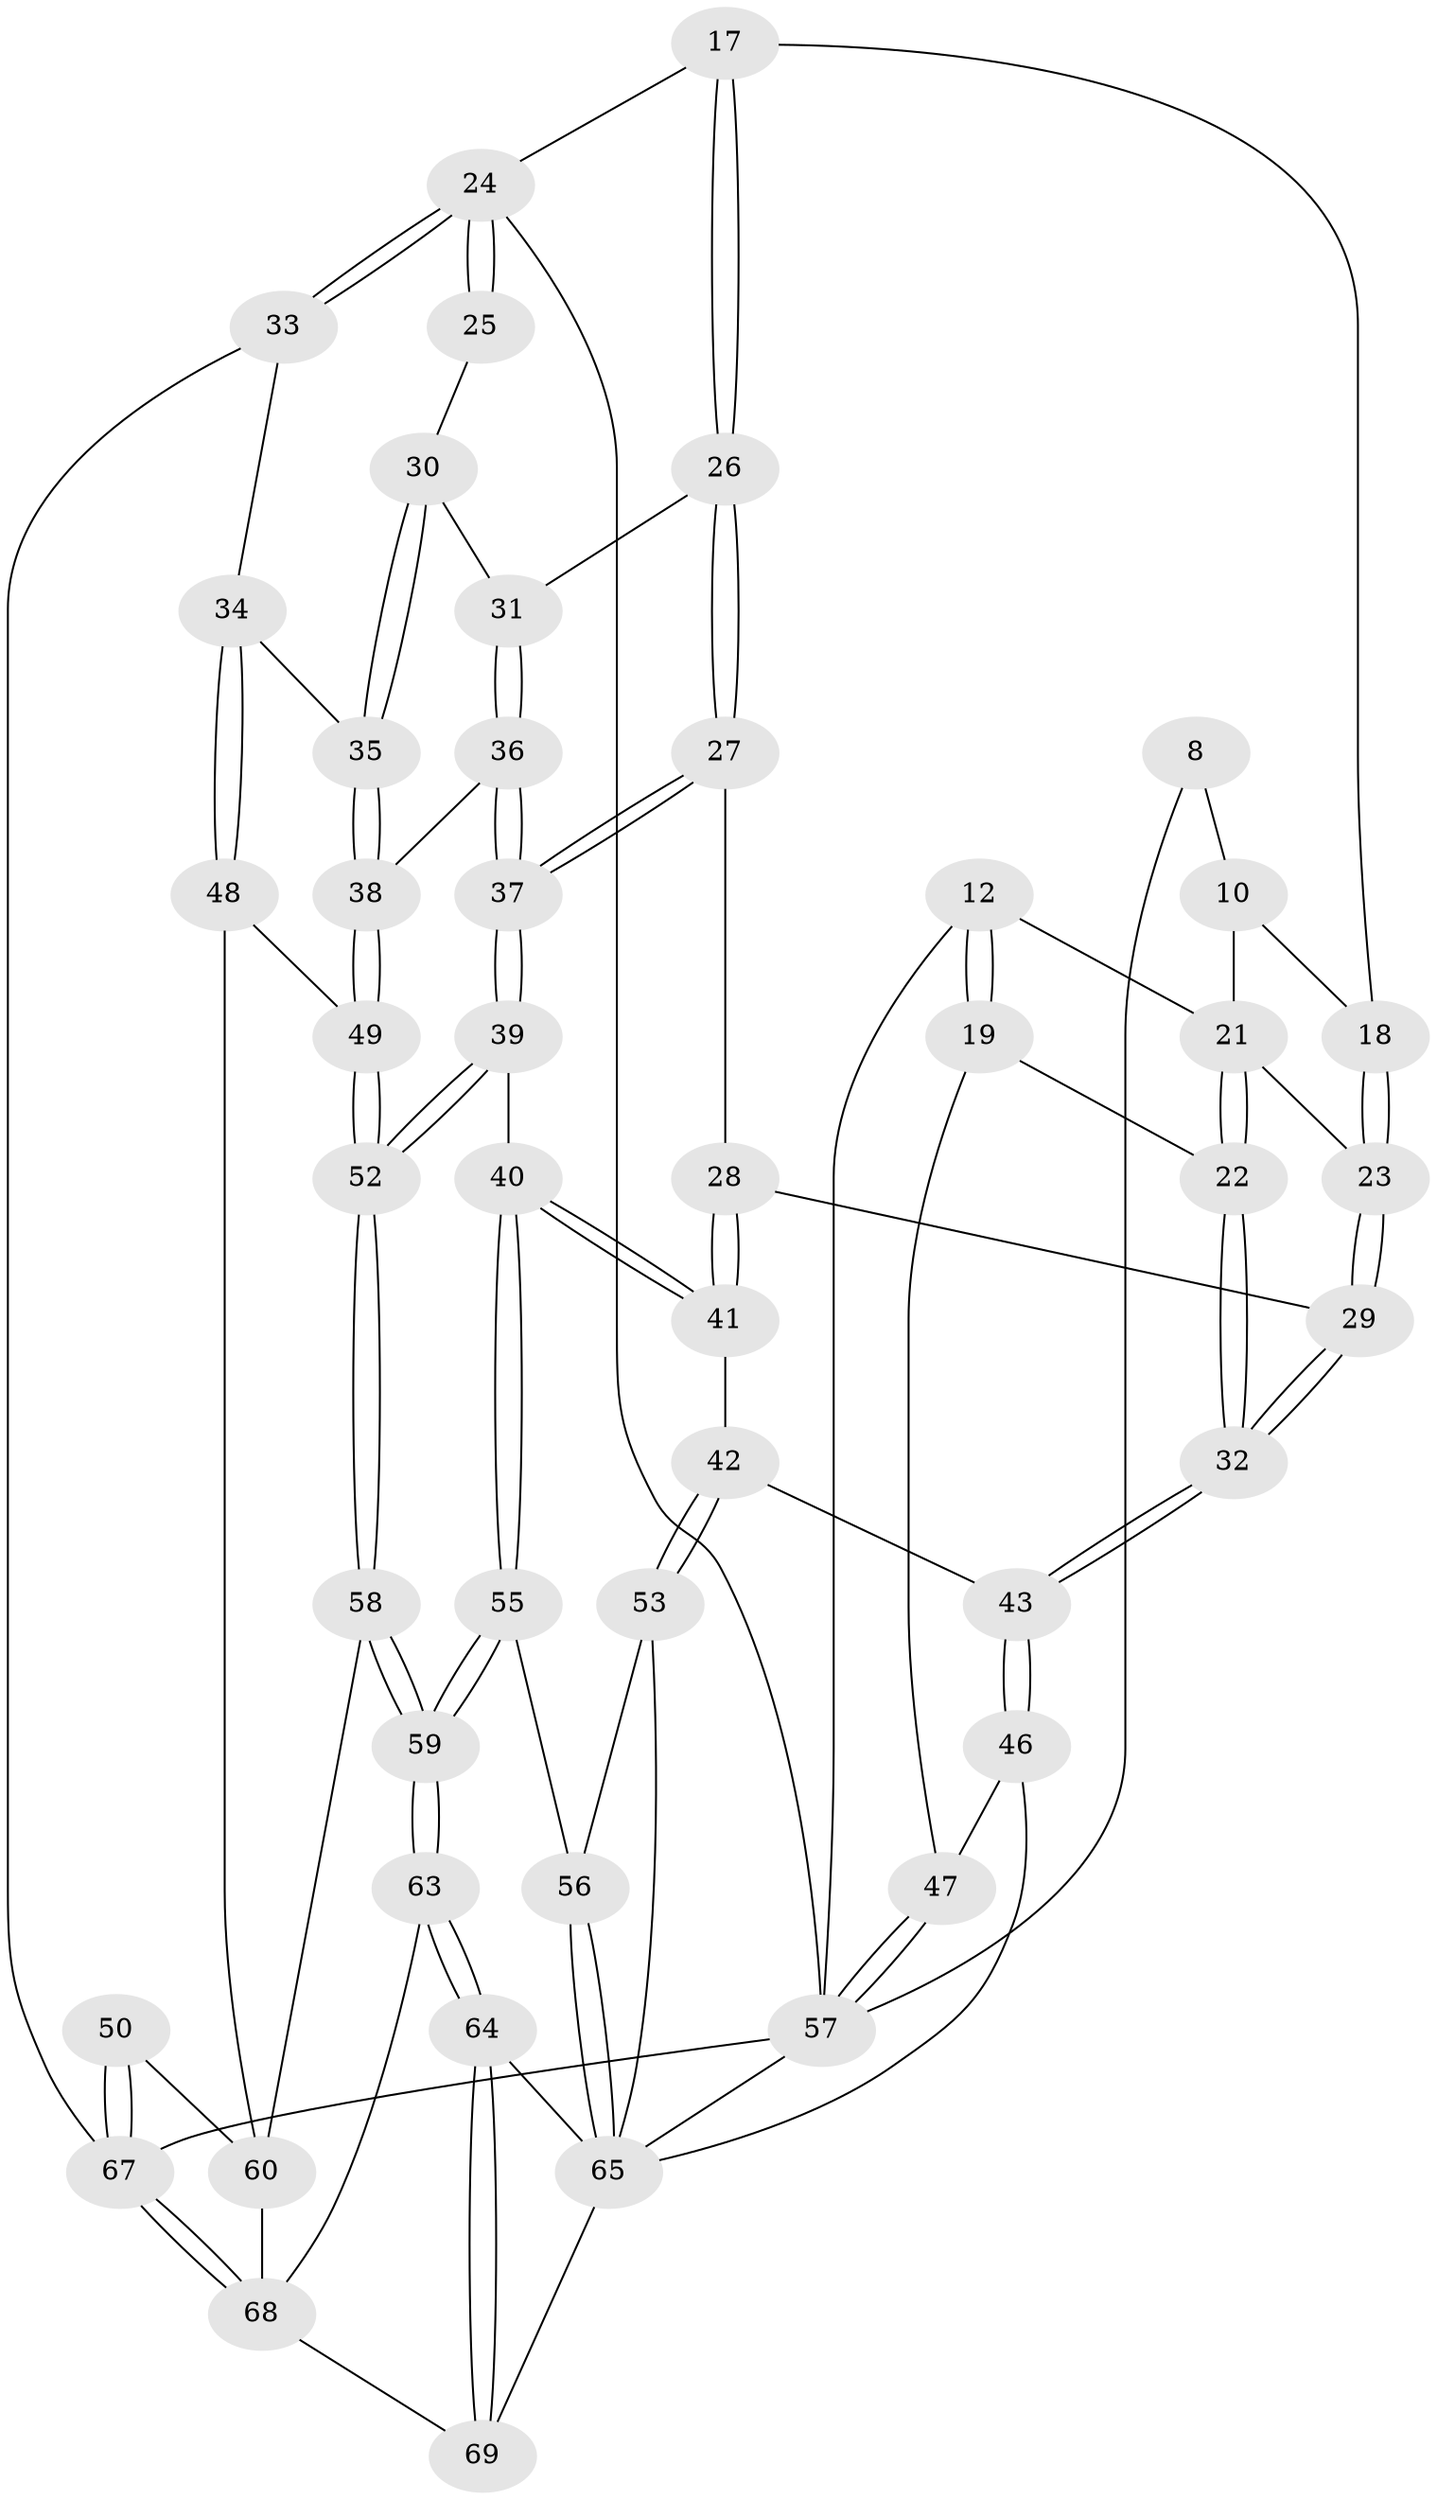 // original degree distribution, {3: 0.028985507246376812, 5: 0.5797101449275363, 4: 0.21739130434782608, 6: 0.17391304347826086}
// Generated by graph-tools (version 1.1) at 2025/05/03/04/25 22:05:40]
// undirected, 48 vertices, 112 edges
graph export_dot {
graph [start="1"]
  node [color=gray90,style=filled];
  8 [pos="+0.3380391362175429+0.1335727501410896",super="+6"];
  10 [pos="+0.23455912456629321+0.12246676185707468",super="+9"];
  12 [pos="+0.09203432447243086+0.15686062307478088"];
  17 [pos="+0.4097917146038416+0.21616939379726693"];
  18 [pos="+0.34539722828058594+0.19787723990677172"];
  19 [pos="+0+0.23809026082236154"];
  21 [pos="+0.18685287455726338+0.22616689553603575",super="+11"];
  22 [pos="+0.1423775032140271+0.37451861771902584"];
  23 [pos="+0.29759583914883936+0.247722282391384"];
  24 [pos="+0.8087286995985168+0.32220395723034495",super="+14+13+16"];
  25 [pos="+0.5686029362540115+0.2768921445992018"];
  26 [pos="+0.42598800081049115+0.32949990425650916"];
  27 [pos="+0.40343708171699355+0.35204287894676106"];
  28 [pos="+0.3616609650673719+0.36627377336142913"];
  29 [pos="+0.26896319324542367+0.3600521587963245"];
  30 [pos="+0.5670303667410654+0.28037861954087073"];
  31 [pos="+0.4831474165597291+0.3480801209173831"];
  32 [pos="+0.17129329052005188+0.43254685810585203"];
  33 [pos="+0.8101082643903937+0.3228442144488884"];
  34 [pos="+0.7268354110510343+0.42585969395973194"];
  35 [pos="+0.604715569270014+0.4468070354257383"];
  36 [pos="+0.5488162362424572+0.46703751774720165"];
  37 [pos="+0.45678444621140746+0.5407558291020808"];
  38 [pos="+0.5746693397686896+0.46258798716055655"];
  39 [pos="+0.4566029695310393+0.5409925500557441"];
  40 [pos="+0.4033714530884807+0.5553436808257826"];
  41 [pos="+0.3735264059735854+0.5441929746936767"];
  42 [pos="+0.2645273611149561+0.5274157129612485"];
  43 [pos="+0.17085837200042217+0.4355491244669177"];
  46 [pos="+0+0.5697085341194433"];
  47 [pos="+0+0.5807671008135599",super="+20"];
  48 [pos="+0.7515894506240128+0.5848186768999849"];
  49 [pos="+0.6272878252083842+0.5794372321978358"];
  50 [pos="+0.8308895932651045+0.7339248297714425"];
  52 [pos="+0.5628810272604413+0.6764611393662288"];
  53 [pos="+0.19772411544017654+0.7617209166628819"];
  55 [pos="+0.36904091643575077+0.7306597796752361"];
  56 [pos="+0.20672999215286675+0.7635990115604823"];
  57 [pos="+0+1",super="+15"];
  58 [pos="+0.5771661740942627+0.7207522275066321"];
  59 [pos="+0.48423195731208957+0.8136892785969128"];
  60 [pos="+0.8017565280192293+0.7458264488000578",super="+51"];
  63 [pos="+0.4837914111490044+0.8309048668943669"];
  64 [pos="+0.4286818319101333+0.9724720162368384"];
  65 [pos="+0.3334166687173649+0.9133571626055119",super="+62"];
  67 [pos="+0.9590892620915556+1",super="+45+44"];
  68 [pos="+0.6626582291750777+1",super="+66"];
  69 [pos="+0.4467471055987708+1"];
  8 -- 10 [weight=2];
  8 -- 57 [weight=2];
  10 -- 18;
  10 -- 21;
  12 -- 19;
  12 -- 19;
  12 -- 21;
  12 -- 57;
  17 -- 18;
  17 -- 26;
  17 -- 26;
  17 -- 24;
  18 -- 23;
  18 -- 23;
  19 -- 22;
  19 -- 47;
  21 -- 22;
  21 -- 22;
  21 -- 23;
  22 -- 32;
  22 -- 32;
  23 -- 29;
  23 -- 29;
  24 -- 25 [weight=2];
  24 -- 25;
  24 -- 33;
  24 -- 33;
  24 -- 57 [weight=2];
  25 -- 30;
  26 -- 27;
  26 -- 27;
  26 -- 31;
  27 -- 28;
  27 -- 37;
  27 -- 37;
  28 -- 29;
  28 -- 41;
  28 -- 41;
  29 -- 32;
  29 -- 32;
  30 -- 31;
  30 -- 35;
  30 -- 35;
  31 -- 36;
  31 -- 36;
  32 -- 43;
  32 -- 43;
  33 -- 34;
  33 -- 67;
  34 -- 35;
  34 -- 48;
  34 -- 48;
  35 -- 38;
  35 -- 38;
  36 -- 37;
  36 -- 37;
  36 -- 38;
  37 -- 39;
  37 -- 39;
  38 -- 49;
  38 -- 49;
  39 -- 40;
  39 -- 52;
  39 -- 52;
  40 -- 41;
  40 -- 41;
  40 -- 55;
  40 -- 55;
  41 -- 42;
  42 -- 43;
  42 -- 53;
  42 -- 53;
  43 -- 46;
  43 -- 46;
  46 -- 47;
  46 -- 65;
  47 -- 57 [weight=2];
  47 -- 57;
  48 -- 49;
  48 -- 60;
  49 -- 52;
  49 -- 52;
  50 -- 67 [weight=2];
  50 -- 67;
  50 -- 60;
  52 -- 58;
  52 -- 58;
  53 -- 56;
  53 -- 65;
  55 -- 56;
  55 -- 59;
  55 -- 59;
  56 -- 65;
  56 -- 65;
  57 -- 67 [weight=3];
  57 -- 65;
  58 -- 59;
  58 -- 59;
  58 -- 60;
  59 -- 63;
  59 -- 63;
  60 -- 68;
  63 -- 64;
  63 -- 64;
  63 -- 68;
  64 -- 65;
  64 -- 69;
  64 -- 69;
  65 -- 69;
  67 -- 68;
  67 -- 68;
  68 -- 69;
}
